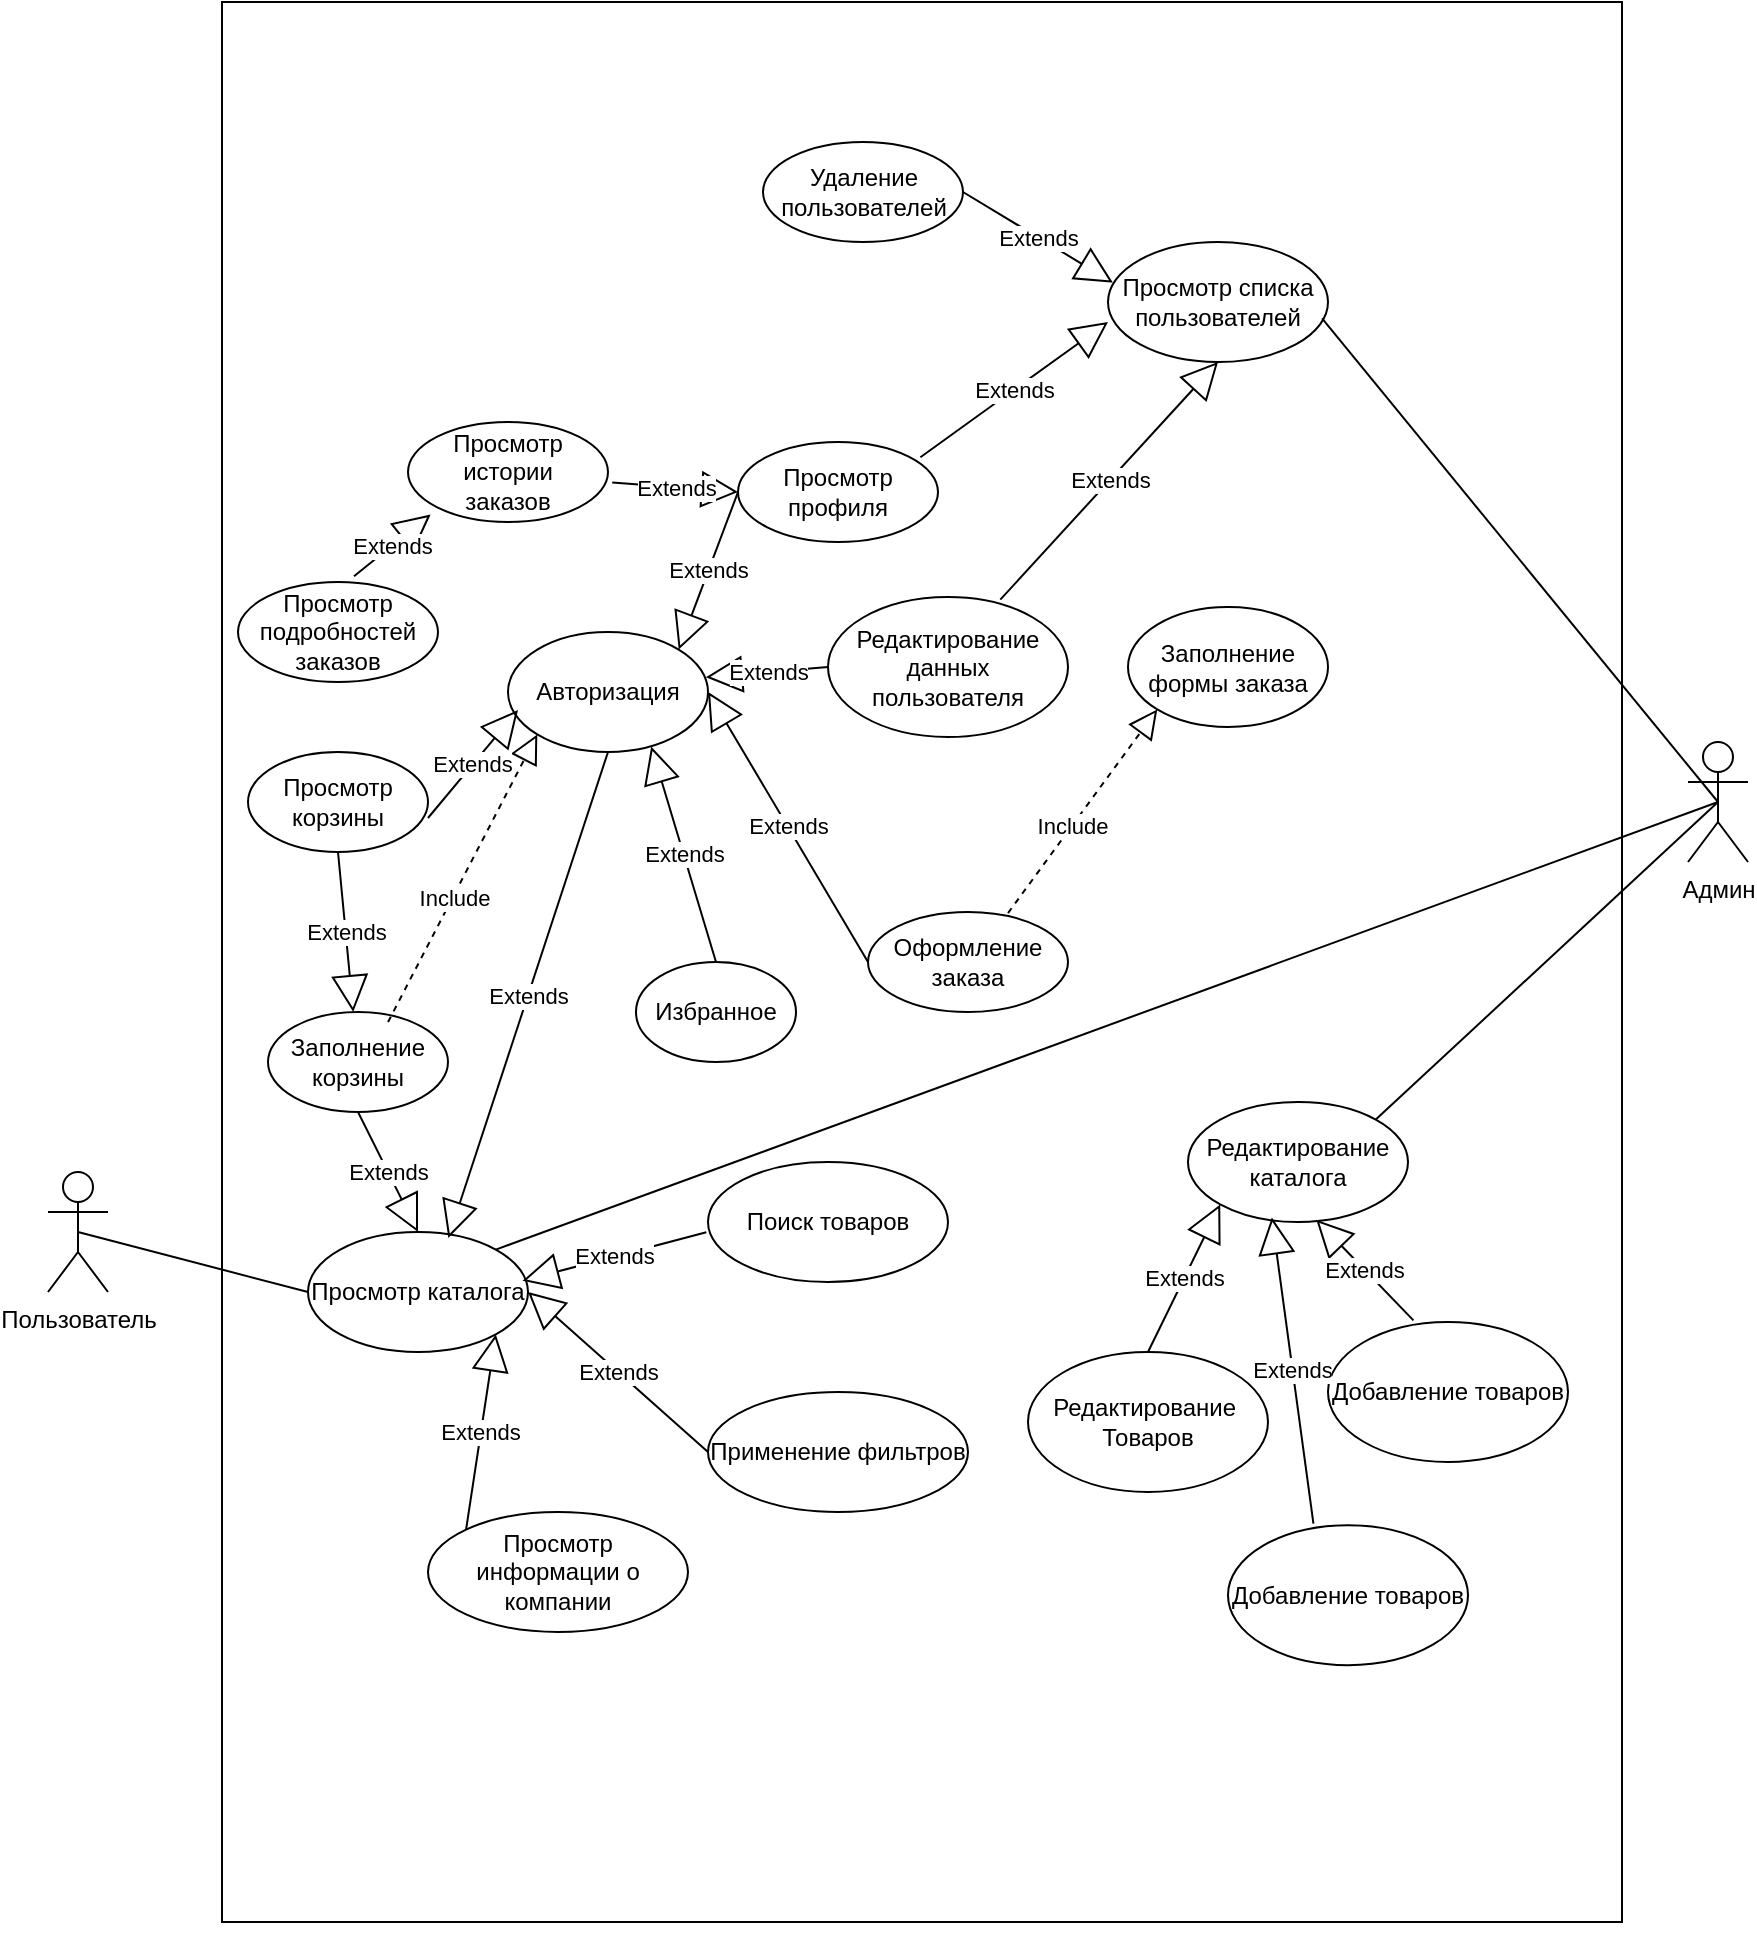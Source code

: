 <mxfile version="22.0.4" type="device">
  <diagram name="Страница — 1" id="M8Q3O2EAOLLicqi5zok2">
    <mxGraphModel dx="1434" dy="1940" grid="1" gridSize="10" guides="1" tooltips="1" connect="1" arrows="1" fold="1" page="1" pageScale="1" pageWidth="827" pageHeight="1169" math="0" shadow="0">
      <root>
        <mxCell id="0" />
        <mxCell id="1" parent="0" />
        <mxCell id="qV3EhHZnvEfM318TM9s7-1" value="Пользователь" style="shape=umlActor;verticalLabelPosition=bottom;verticalAlign=top;html=1;outlineConnect=0;" vertex="1" parent="1">
          <mxGeometry x="40" y="-435" width="30" height="60" as="geometry" />
        </mxCell>
        <mxCell id="qV3EhHZnvEfM318TM9s7-2" value="" style="rounded=0;whiteSpace=wrap;html=1;" vertex="1" parent="1">
          <mxGeometry x="127" y="-1020" width="700" height="960" as="geometry" />
        </mxCell>
        <mxCell id="qV3EhHZnvEfM318TM9s7-5" value="Просмотр каталога" style="ellipse;whiteSpace=wrap;html=1;" vertex="1" parent="1">
          <mxGeometry x="170" y="-405" width="110" height="60" as="geometry" />
        </mxCell>
        <mxCell id="qV3EhHZnvEfM318TM9s7-7" value="" style="endArrow=none;html=1;rounded=0;exitX=0;exitY=0.5;exitDx=0;exitDy=0;entryX=0.5;entryY=0.5;entryDx=0;entryDy=0;entryPerimeter=0;" edge="1" parent="1" source="qV3EhHZnvEfM318TM9s7-5" target="qV3EhHZnvEfM318TM9s7-1">
          <mxGeometry width="50" height="50" relative="1" as="geometry">
            <mxPoint x="380" y="-105" as="sourcePoint" />
            <mxPoint x="110" y="-395" as="targetPoint" />
          </mxGeometry>
        </mxCell>
        <mxCell id="qV3EhHZnvEfM318TM9s7-8" value="Авторизация" style="ellipse;whiteSpace=wrap;html=1;" vertex="1" parent="1">
          <mxGeometry x="270" y="-705" width="100" height="60" as="geometry" />
        </mxCell>
        <mxCell id="qV3EhHZnvEfM318TM9s7-10" value="Extends" style="endArrow=block;endSize=16;endFill=0;html=1;rounded=0;exitX=0.5;exitY=1;exitDx=0;exitDy=0;entryX=0.638;entryY=0.049;entryDx=0;entryDy=0;entryPerimeter=0;" edge="1" parent="1" source="qV3EhHZnvEfM318TM9s7-8" target="qV3EhHZnvEfM318TM9s7-5">
          <mxGeometry width="160" relative="1" as="geometry">
            <mxPoint x="330" y="-205" as="sourcePoint" />
            <mxPoint x="490" y="-205" as="targetPoint" />
          </mxGeometry>
        </mxCell>
        <mxCell id="qV3EhHZnvEfM318TM9s7-13" value="Применение фильтров" style="ellipse;whiteSpace=wrap;html=1;" vertex="1" parent="1">
          <mxGeometry x="370" y="-325" width="130" height="60" as="geometry" />
        </mxCell>
        <mxCell id="qV3EhHZnvEfM318TM9s7-16" value="Поиск товаров" style="ellipse;whiteSpace=wrap;html=1;" vertex="1" parent="1">
          <mxGeometry x="370" y="-440" width="120" height="60" as="geometry" />
        </mxCell>
        <mxCell id="qV3EhHZnvEfM318TM9s7-18" style="edgeStyle=orthogonalEdgeStyle;rounded=0;orthogonalLoop=1;jettySize=auto;html=1;exitX=0.5;exitY=1;exitDx=0;exitDy=0;" edge="1" parent="1" source="qV3EhHZnvEfM318TM9s7-2" target="qV3EhHZnvEfM318TM9s7-2">
          <mxGeometry relative="1" as="geometry" />
        </mxCell>
        <mxCell id="qV3EhHZnvEfM318TM9s7-20" value="Просмотр корзины" style="ellipse;whiteSpace=wrap;html=1;" vertex="1" parent="1">
          <mxGeometry x="140" y="-645" width="90" height="50" as="geometry" />
        </mxCell>
        <mxCell id="qV3EhHZnvEfM318TM9s7-25" value="Избранное" style="ellipse;whiteSpace=wrap;html=1;" vertex="1" parent="1">
          <mxGeometry x="334" y="-540" width="80" height="50" as="geometry" />
        </mxCell>
        <mxCell id="qV3EhHZnvEfM318TM9s7-27" value="Просмотр информации о компании" style="ellipse;whiteSpace=wrap;html=1;" vertex="1" parent="1">
          <mxGeometry x="230" y="-265" width="130" height="60" as="geometry" />
        </mxCell>
        <mxCell id="qV3EhHZnvEfM318TM9s7-30" value="Заполнение корзины" style="ellipse;whiteSpace=wrap;html=1;" vertex="1" parent="1">
          <mxGeometry x="150" y="-515" width="90" height="50" as="geometry" />
        </mxCell>
        <mxCell id="qV3EhHZnvEfM318TM9s7-31" value="Extends" style="endArrow=block;endSize=16;endFill=0;html=1;rounded=0;exitX=-0.007;exitY=0.586;exitDx=0;exitDy=0;entryX=0.975;entryY=0.407;entryDx=0;entryDy=0;exitPerimeter=0;entryPerimeter=0;" edge="1" parent="1" source="qV3EhHZnvEfM318TM9s7-16" target="qV3EhHZnvEfM318TM9s7-5">
          <mxGeometry width="160" relative="1" as="geometry">
            <mxPoint x="230" y="-455" as="sourcePoint" />
            <mxPoint x="231" y="-395" as="targetPoint" />
          </mxGeometry>
        </mxCell>
        <mxCell id="qV3EhHZnvEfM318TM9s7-32" value="Extends" style="endArrow=block;endSize=16;endFill=0;html=1;rounded=0;exitX=0;exitY=0.5;exitDx=0;exitDy=0;entryX=1;entryY=0.5;entryDx=0;entryDy=0;" edge="1" parent="1" source="qV3EhHZnvEfM318TM9s7-13" target="qV3EhHZnvEfM318TM9s7-5">
          <mxGeometry width="160" relative="1" as="geometry">
            <mxPoint x="330" y="-385" as="sourcePoint" />
            <mxPoint x="285" y="-341" as="targetPoint" />
          </mxGeometry>
        </mxCell>
        <mxCell id="qV3EhHZnvEfM318TM9s7-33" value="Extends" style="endArrow=block;endSize=16;endFill=0;html=1;rounded=0;exitX=0;exitY=0;exitDx=0;exitDy=0;entryX=1;entryY=1;entryDx=0;entryDy=0;" edge="1" parent="1" source="qV3EhHZnvEfM318TM9s7-27" target="qV3EhHZnvEfM318TM9s7-5">
          <mxGeometry width="160" relative="1" as="geometry">
            <mxPoint x="370" y="-365" as="sourcePoint" />
            <mxPoint x="290" y="-365" as="targetPoint" />
          </mxGeometry>
        </mxCell>
        <mxCell id="qV3EhHZnvEfM318TM9s7-34" value="Extends" style="endArrow=block;endSize=16;endFill=0;html=1;rounded=0;exitX=0.5;exitY=0;exitDx=0;exitDy=0;entryX=0.716;entryY=0.955;entryDx=0;entryDy=0;entryPerimeter=0;" edge="1" parent="1" source="qV3EhHZnvEfM318TM9s7-25" target="qV3EhHZnvEfM318TM9s7-8">
          <mxGeometry width="160" relative="1" as="geometry">
            <mxPoint x="225" y="-569" as="sourcePoint" />
            <mxPoint x="180" y="-525" as="targetPoint" />
          </mxGeometry>
        </mxCell>
        <mxCell id="qV3EhHZnvEfM318TM9s7-35" value="Extends" style="endArrow=block;endSize=16;endFill=0;html=1;rounded=0;exitX=0.5;exitY=1;exitDx=0;exitDy=0;" edge="1" parent="1" source="qV3EhHZnvEfM318TM9s7-20" target="qV3EhHZnvEfM318TM9s7-30">
          <mxGeometry width="160" relative="1" as="geometry">
            <mxPoint x="190" y="-590" as="sourcePoint" />
            <mxPoint x="270" y="-395" as="targetPoint" />
          </mxGeometry>
        </mxCell>
        <mxCell id="qV3EhHZnvEfM318TM9s7-37" value="Extends" style="endArrow=block;endSize=16;endFill=0;html=1;rounded=0;exitX=0.5;exitY=1;exitDx=0;exitDy=0;entryX=0.5;entryY=0;entryDx=0;entryDy=0;" edge="1" parent="1" source="qV3EhHZnvEfM318TM9s7-30" target="qV3EhHZnvEfM318TM9s7-5">
          <mxGeometry width="160" relative="1" as="geometry">
            <mxPoint x="340" y="-535" as="sourcePoint" />
            <mxPoint x="250" y="-392" as="targetPoint" />
          </mxGeometry>
        </mxCell>
        <mxCell id="qV3EhHZnvEfM318TM9s7-42" value="" style="endArrow=block;dashed=1;endFill=0;endSize=12;html=1;rounded=0;exitX=0.667;exitY=0.1;exitDx=0;exitDy=0;exitPerimeter=0;entryX=0;entryY=1;entryDx=0;entryDy=0;" edge="1" parent="1" source="qV3EhHZnvEfM318TM9s7-30" target="qV3EhHZnvEfM318TM9s7-8">
          <mxGeometry width="160" relative="1" as="geometry">
            <mxPoint x="362" y="-628" as="sourcePoint" />
            <mxPoint x="400" y="-505" as="targetPoint" />
          </mxGeometry>
        </mxCell>
        <mxCell id="qV3EhHZnvEfM318TM9s7-43" value="Include" style="edgeLabel;html=1;align=center;verticalAlign=middle;resizable=0;points=[];" vertex="1" connectable="0" parent="qV3EhHZnvEfM318TM9s7-42">
          <mxGeometry x="-0.134" relative="1" as="geometry">
            <mxPoint as="offset" />
          </mxGeometry>
        </mxCell>
        <mxCell id="qV3EhHZnvEfM318TM9s7-44" value="Extends" style="endArrow=block;endSize=16;endFill=0;html=1;rounded=0;entryX=1;entryY=0.5;entryDx=0;entryDy=0;exitX=0;exitY=0.5;exitDx=0;exitDy=0;" edge="1" parent="1" source="qV3EhHZnvEfM318TM9s7-45" target="qV3EhHZnvEfM318TM9s7-8">
          <mxGeometry width="160" relative="1" as="geometry">
            <mxPoint x="585" y="-758" as="sourcePoint" />
            <mxPoint x="505" y="-515" as="targetPoint" />
          </mxGeometry>
        </mxCell>
        <mxCell id="qV3EhHZnvEfM318TM9s7-45" value="Оформление заказа" style="ellipse;whiteSpace=wrap;html=1;" vertex="1" parent="1">
          <mxGeometry x="450" y="-565" width="100" height="50" as="geometry" />
        </mxCell>
        <mxCell id="qV3EhHZnvEfM318TM9s7-53" value="Extends" style="endArrow=block;endSize=16;endFill=0;html=1;rounded=0;entryX=1;entryY=0;entryDx=0;entryDy=0;exitX=0;exitY=0.5;exitDx=0;exitDy=0;" edge="1" parent="1" source="qV3EhHZnvEfM318TM9s7-54" target="qV3EhHZnvEfM318TM9s7-8">
          <mxGeometry width="160" relative="1" as="geometry">
            <mxPoint x="535" y="-813" as="sourcePoint" />
            <mxPoint x="320" y="-730" as="targetPoint" />
          </mxGeometry>
        </mxCell>
        <mxCell id="qV3EhHZnvEfM318TM9s7-54" value="Просмотр профиля" style="ellipse;whiteSpace=wrap;html=1;" vertex="1" parent="1">
          <mxGeometry x="385" y="-800" width="100" height="50" as="geometry" />
        </mxCell>
        <mxCell id="qV3EhHZnvEfM318TM9s7-55" value="Extends" style="endArrow=block;endSize=16;endFill=0;html=1;rounded=0;entryX=0;entryY=0.5;entryDx=0;entryDy=0;exitX=1.021;exitY=0.606;exitDx=0;exitDy=0;exitPerimeter=0;" edge="1" parent="1" source="qV3EhHZnvEfM318TM9s7-56" target="qV3EhHZnvEfM318TM9s7-54">
          <mxGeometry width="160" relative="1" as="geometry">
            <mxPoint x="670" y="-748" as="sourcePoint" />
            <mxPoint x="490" y="-631" as="targetPoint" />
          </mxGeometry>
        </mxCell>
        <mxCell id="qV3EhHZnvEfM318TM9s7-56" value="&lt;div&gt;Просмотр истории&lt;/div&gt;&lt;div&gt;заказов&lt;br&gt;&lt;/div&gt;" style="ellipse;whiteSpace=wrap;html=1;" vertex="1" parent="1">
          <mxGeometry x="220" y="-810" width="100" height="50" as="geometry" />
        </mxCell>
        <mxCell id="qV3EhHZnvEfM318TM9s7-57" value="Extends" style="endArrow=block;endSize=16;endFill=0;html=1;rounded=0;entryX=0.113;entryY=0.926;entryDx=0;entryDy=0;exitX=0.58;exitY=-0.057;exitDx=0;exitDy=0;exitPerimeter=0;entryPerimeter=0;" edge="1" parent="1" source="qV3EhHZnvEfM318TM9s7-58" target="qV3EhHZnvEfM318TM9s7-56">
          <mxGeometry width="160" relative="1" as="geometry">
            <mxPoint x="583.95" y="-688" as="sourcePoint" />
            <mxPoint x="188.35" y="-655.15" as="targetPoint" />
          </mxGeometry>
        </mxCell>
        <mxCell id="qV3EhHZnvEfM318TM9s7-58" value="&lt;div&gt;Просмотр подробностей&lt;br&gt;&lt;/div&gt;&lt;div&gt;заказов&lt;br&gt;&lt;/div&gt;" style="ellipse;whiteSpace=wrap;html=1;" vertex="1" parent="1">
          <mxGeometry x="135" y="-730" width="100" height="50" as="geometry" />
        </mxCell>
        <mxCell id="qV3EhHZnvEfM318TM9s7-59" value="Заполнение формы заказа" style="ellipse;whiteSpace=wrap;html=1;" vertex="1" parent="1">
          <mxGeometry x="580" y="-717.5" width="100" height="60" as="geometry" />
        </mxCell>
        <mxCell id="qV3EhHZnvEfM318TM9s7-60" value="" style="endArrow=block;dashed=1;endFill=0;endSize=12;html=1;rounded=0;exitX=0.7;exitY=0.011;exitDx=0;exitDy=0;exitPerimeter=0;entryX=0;entryY=1;entryDx=0;entryDy=0;" edge="1" parent="1" target="qV3EhHZnvEfM318TM9s7-59" source="qV3EhHZnvEfM318TM9s7-45">
          <mxGeometry width="160" relative="1" as="geometry">
            <mxPoint x="520" y="-522.5" as="sourcePoint" />
            <mxPoint x="710" y="-517.5" as="targetPoint" />
          </mxGeometry>
        </mxCell>
        <mxCell id="qV3EhHZnvEfM318TM9s7-61" value="Include" style="edgeLabel;html=1;align=center;verticalAlign=middle;resizable=0;points=[];" vertex="1" connectable="0" parent="qV3EhHZnvEfM318TM9s7-60">
          <mxGeometry x="-0.134" relative="1" as="geometry">
            <mxPoint as="offset" />
          </mxGeometry>
        </mxCell>
        <mxCell id="qV3EhHZnvEfM318TM9s7-62" value="Extends" style="endArrow=block;endSize=16;endFill=0;html=1;rounded=0;entryX=0.989;entryY=0.377;entryDx=0;entryDy=0;exitX=0;exitY=0.5;exitDx=0;exitDy=0;entryPerimeter=0;" edge="1" parent="1" source="qV3EhHZnvEfM318TM9s7-63" target="qV3EhHZnvEfM318TM9s7-8">
          <mxGeometry width="160" relative="1" as="geometry">
            <mxPoint x="575" y="-873" as="sourcePoint" />
            <mxPoint x="360" y="-790" as="targetPoint" />
          </mxGeometry>
        </mxCell>
        <mxCell id="qV3EhHZnvEfM318TM9s7-63" value="Редактирование данных пользователя" style="ellipse;whiteSpace=wrap;html=1;" vertex="1" parent="1">
          <mxGeometry x="430" y="-722.5" width="120" height="70" as="geometry" />
        </mxCell>
        <mxCell id="qV3EhHZnvEfM318TM9s7-64" value="Админ" style="shape=umlActor;verticalLabelPosition=bottom;verticalAlign=top;html=1;outlineConnect=0;" vertex="1" parent="1">
          <mxGeometry x="860" y="-650" width="30" height="60" as="geometry" />
        </mxCell>
        <mxCell id="qV3EhHZnvEfM318TM9s7-68" value="" style="endArrow=none;html=1;rounded=0;exitX=0.5;exitY=0.5;exitDx=0;exitDy=0;entryX=1;entryY=0;entryDx=0;entryDy=0;exitPerimeter=0;" edge="1" parent="1" source="qV3EhHZnvEfM318TM9s7-64" target="qV3EhHZnvEfM318TM9s7-5">
          <mxGeometry width="50" height="50" relative="1" as="geometry">
            <mxPoint x="850" y="-480" as="sourcePoint" />
            <mxPoint x="735" y="-510" as="targetPoint" />
          </mxGeometry>
        </mxCell>
        <mxCell id="qV3EhHZnvEfM318TM9s7-69" value="Просмотр списка пользователей" style="ellipse;whiteSpace=wrap;html=1;" vertex="1" parent="1">
          <mxGeometry x="570" y="-900" width="110" height="60" as="geometry" />
        </mxCell>
        <mxCell id="qV3EhHZnvEfM318TM9s7-70" value="" style="endArrow=none;html=1;rounded=0;exitX=0.5;exitY=0.5;exitDx=0;exitDy=0;entryX=0.973;entryY=0.637;entryDx=0;entryDy=0;exitPerimeter=0;entryPerimeter=0;" edge="1" parent="1" target="qV3EhHZnvEfM318TM9s7-69" source="qV3EhHZnvEfM318TM9s7-64">
          <mxGeometry width="50" height="50" relative="1" as="geometry">
            <mxPoint x="1195" y="-1060" as="sourcePoint" />
            <mxPoint x="1055" y="-950" as="targetPoint" />
          </mxGeometry>
        </mxCell>
        <mxCell id="qV3EhHZnvEfM318TM9s7-71" value="Extends" style="endArrow=block;endSize=16;endFill=0;html=1;rounded=0;entryX=0.5;entryY=1;entryDx=0;entryDy=0;exitX=0.718;exitY=0.019;exitDx=0;exitDy=0;exitPerimeter=0;" edge="1" parent="1" source="qV3EhHZnvEfM318TM9s7-63" target="qV3EhHZnvEfM318TM9s7-69">
          <mxGeometry width="160" relative="1" as="geometry">
            <mxPoint x="440" y="-677" as="sourcePoint" />
            <mxPoint x="379" y="-672" as="targetPoint" />
          </mxGeometry>
        </mxCell>
        <mxCell id="qV3EhHZnvEfM318TM9s7-72" value="Extends" style="endArrow=block;endSize=16;endFill=0;html=1;rounded=0;entryX=0;entryY=0.667;entryDx=0;entryDy=0;exitX=0.912;exitY=0.152;exitDx=0;exitDy=0;exitPerimeter=0;entryPerimeter=0;" edge="1" parent="1" source="qV3EhHZnvEfM318TM9s7-54" target="qV3EhHZnvEfM318TM9s7-69">
          <mxGeometry width="160" relative="1" as="geometry">
            <mxPoint x="410" y="-821" as="sourcePoint" />
            <mxPoint x="519" y="-940" as="targetPoint" />
          </mxGeometry>
        </mxCell>
        <mxCell id="qV3EhHZnvEfM318TM9s7-73" value="Редактирование каталога" style="ellipse;whiteSpace=wrap;html=1;" vertex="1" parent="1">
          <mxGeometry x="610" y="-470" width="110" height="60" as="geometry" />
        </mxCell>
        <mxCell id="qV3EhHZnvEfM318TM9s7-74" value="" style="endArrow=none;html=1;rounded=0;entryX=1;entryY=0;entryDx=0;entryDy=0;exitX=0.5;exitY=0.5;exitDx=0;exitDy=0;exitPerimeter=0;" edge="1" parent="1" target="qV3EhHZnvEfM318TM9s7-73" source="qV3EhHZnvEfM318TM9s7-64">
          <mxGeometry width="50" height="50" relative="1" as="geometry">
            <mxPoint x="870" y="-620" as="sourcePoint" />
            <mxPoint x="1145" y="-590" as="targetPoint" />
          </mxGeometry>
        </mxCell>
        <mxCell id="qV3EhHZnvEfM318TM9s7-76" value="Extends" style="endArrow=block;endSize=16;endFill=0;html=1;rounded=0;entryX=0;entryY=1;entryDx=0;entryDy=0;exitX=0.5;exitY=0;exitDx=0;exitDy=0;" edge="1" parent="1" source="qV3EhHZnvEfM318TM9s7-77" target="qV3EhHZnvEfM318TM9s7-73">
          <mxGeometry width="160" relative="1" as="geometry">
            <mxPoint x="726" y="-530.5" as="sourcePoint" />
            <mxPoint x="520" y="-339.5" as="targetPoint" />
          </mxGeometry>
        </mxCell>
        <mxCell id="qV3EhHZnvEfM318TM9s7-77" value="Редактирование&amp;nbsp; Товаров" style="ellipse;whiteSpace=wrap;html=1;" vertex="1" parent="1">
          <mxGeometry x="530" y="-345" width="120" height="70" as="geometry" />
        </mxCell>
        <mxCell id="qV3EhHZnvEfM318TM9s7-78" value="Extends" style="endArrow=block;endSize=16;endFill=0;html=1;rounded=0;entryX=0.583;entryY=0.981;entryDx=0;entryDy=0;exitX=0.356;exitY=-0.012;exitDx=0;exitDy=0;entryPerimeter=0;exitPerimeter=0;" edge="1" parent="1" source="qV3EhHZnvEfM318TM9s7-79" target="qV3EhHZnvEfM318TM9s7-73">
          <mxGeometry width="160" relative="1" as="geometry">
            <mxPoint x="926" y="-600.5" as="sourcePoint" />
            <mxPoint x="720" y="-409.5" as="targetPoint" />
          </mxGeometry>
        </mxCell>
        <mxCell id="qV3EhHZnvEfM318TM9s7-79" value="Добавление товаров" style="ellipse;whiteSpace=wrap;html=1;" vertex="1" parent="1">
          <mxGeometry x="680" y="-360" width="120" height="70" as="geometry" />
        </mxCell>
        <mxCell id="qV3EhHZnvEfM318TM9s7-80" value="Extends" style="endArrow=block;endSize=16;endFill=0;html=1;rounded=0;entryX=0.381;entryY=0.962;entryDx=0;entryDy=0;exitX=0.356;exitY=-0.012;exitDx=0;exitDy=0;entryPerimeter=0;exitPerimeter=0;" edge="1" parent="1" source="qV3EhHZnvEfM318TM9s7-81" target="qV3EhHZnvEfM318TM9s7-73">
          <mxGeometry width="160" relative="1" as="geometry">
            <mxPoint x="876" y="-498.9" as="sourcePoint" />
            <mxPoint x="635.59" y="-410.0" as="targetPoint" />
          </mxGeometry>
        </mxCell>
        <mxCell id="qV3EhHZnvEfM318TM9s7-81" value="Добавление товаров" style="ellipse;whiteSpace=wrap;html=1;" vertex="1" parent="1">
          <mxGeometry x="630" y="-258.4" width="120" height="70" as="geometry" />
        </mxCell>
        <mxCell id="qV3EhHZnvEfM318TM9s7-82" value="Удаление пользователей" style="ellipse;whiteSpace=wrap;html=1;" vertex="1" parent="1">
          <mxGeometry x="397.5" y="-950" width="100" height="50" as="geometry" />
        </mxCell>
        <mxCell id="qV3EhHZnvEfM318TM9s7-83" value="Extends" style="endArrow=block;endSize=16;endFill=0;html=1;rounded=0;exitX=1;exitY=0.5;exitDx=0;exitDy=0;entryX=0.022;entryY=0.338;entryDx=0;entryDy=0;entryPerimeter=0;" edge="1" parent="1" source="qV3EhHZnvEfM318TM9s7-82" target="qV3EhHZnvEfM318TM9s7-69">
          <mxGeometry width="160" relative="1" as="geometry">
            <mxPoint x="422.5" y="-971" as="sourcePoint" />
            <mxPoint x="582.5" y="-1010" as="targetPoint" />
          </mxGeometry>
        </mxCell>
        <mxCell id="qV3EhHZnvEfM318TM9s7-84" value="Extends" style="endArrow=block;endSize=16;endFill=0;html=1;rounded=0;exitX=1;exitY=0.66;exitDx=0;exitDy=0;exitPerimeter=0;entryX=0.05;entryY=0.65;entryDx=0;entryDy=0;entryPerimeter=0;" edge="1" parent="1" source="qV3EhHZnvEfM318TM9s7-20" target="qV3EhHZnvEfM318TM9s7-8">
          <mxGeometry width="160" relative="1" as="geometry">
            <mxPoint x="195" y="-585" as="sourcePoint" />
            <mxPoint x="203" y="-505" as="targetPoint" />
          </mxGeometry>
        </mxCell>
      </root>
    </mxGraphModel>
  </diagram>
</mxfile>
